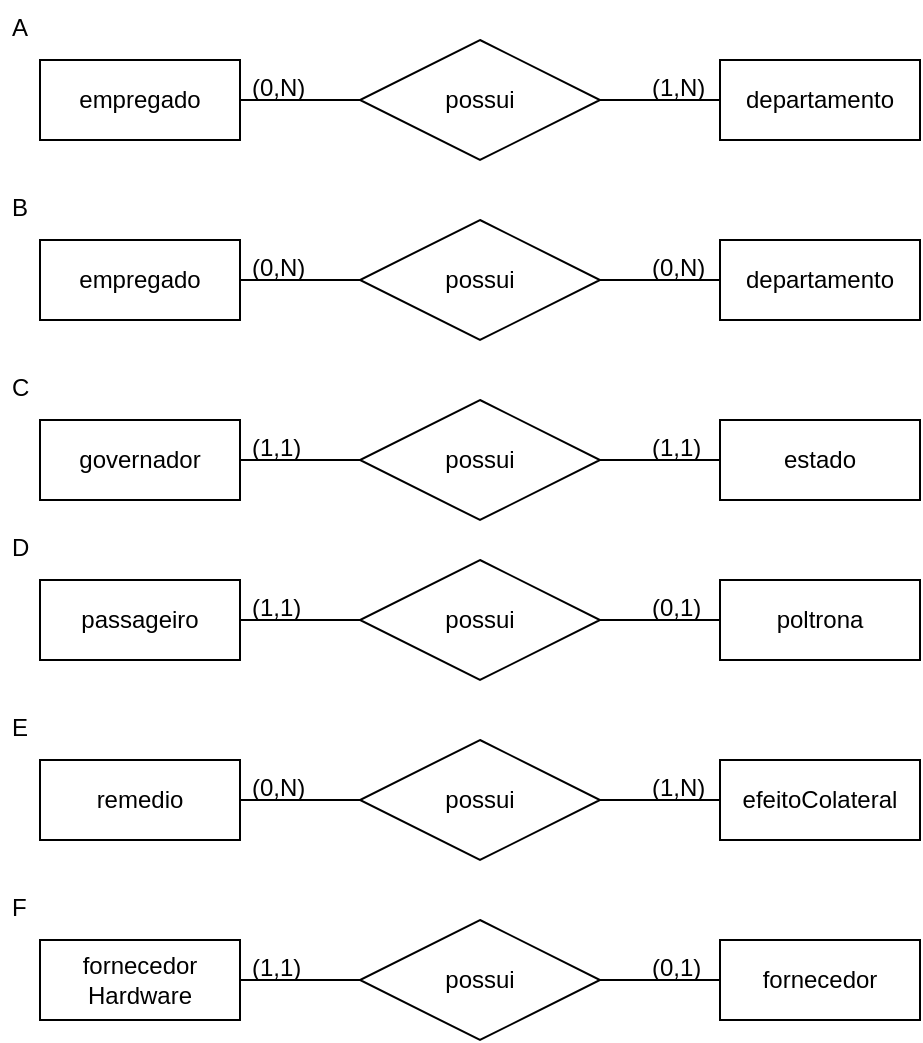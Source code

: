 <mxfile version="21.0.6" type="github">
  <diagram id="R2lEEEUBdFMjLlhIrx00" name="Page-1">
    <mxGraphModel dx="880" dy="462" grid="1" gridSize="10" guides="1" tooltips="1" connect="1" arrows="1" fold="1" page="1" pageScale="1" pageWidth="850" pageHeight="1100" math="0" shadow="0" extFonts="Permanent Marker^https://fonts.googleapis.com/css?family=Permanent+Marker">
      <root>
        <mxCell id="0" />
        <mxCell id="1" parent="0" />
        <mxCell id="YdARfsgj66W7FU9EiuvG-1" value="departamento" style="whiteSpace=wrap;html=1;align=center;" parent="1" vertex="1">
          <mxGeometry x="460" y="89" width="100" height="40" as="geometry" />
        </mxCell>
        <mxCell id="YdARfsgj66W7FU9EiuvG-2" value="empregado" style="whiteSpace=wrap;html=1;align=center;" parent="1" vertex="1">
          <mxGeometry x="120" y="89" width="100" height="40" as="geometry" />
        </mxCell>
        <mxCell id="YdARfsgj66W7FU9EiuvG-3" value="possui" style="shape=rhombus;perimeter=rhombusPerimeter;whiteSpace=wrap;html=1;align=center;" parent="1" vertex="1">
          <mxGeometry x="280" y="79" width="120" height="60" as="geometry" />
        </mxCell>
        <mxCell id="YdARfsgj66W7FU9EiuvG-4" value="" style="endArrow=none;html=1;rounded=0;exitX=1;exitY=0.5;exitDx=0;exitDy=0;entryX=0;entryY=0.5;entryDx=0;entryDy=0;" parent="1" source="YdARfsgj66W7FU9EiuvG-3" target="YdARfsgj66W7FU9EiuvG-1" edge="1">
          <mxGeometry relative="1" as="geometry">
            <mxPoint x="340" y="189" as="sourcePoint" />
            <mxPoint x="500" y="189" as="targetPoint" />
          </mxGeometry>
        </mxCell>
        <mxCell id="YdARfsgj66W7FU9EiuvG-5" value="" style="endArrow=none;html=1;rounded=0;exitX=1;exitY=0.5;exitDx=0;exitDy=0;entryX=0;entryY=0.5;entryDx=0;entryDy=0;" parent="1" source="YdARfsgj66W7FU9EiuvG-2" target="YdARfsgj66W7FU9EiuvG-3" edge="1">
          <mxGeometry relative="1" as="geometry">
            <mxPoint x="340" y="189" as="sourcePoint" />
            <mxPoint x="500" y="189" as="targetPoint" />
          </mxGeometry>
        </mxCell>
        <mxCell id="YdARfsgj66W7FU9EiuvG-6" value="A" style="text;strokeColor=none;fillColor=none;spacingLeft=4;spacingRight=4;overflow=hidden;rotatable=0;points=[[0,0.5],[1,0.5]];portConstraint=eastwest;fontSize=12;whiteSpace=wrap;html=1;" parent="1" vertex="1">
          <mxGeometry x="100" y="59" width="40" height="30" as="geometry" />
        </mxCell>
        <mxCell id="YdARfsgj66W7FU9EiuvG-7" value="(0,N)" style="text;strokeColor=none;fillColor=none;spacingLeft=4;spacingRight=4;overflow=hidden;rotatable=0;points=[[0,0.5],[1,0.5]];portConstraint=eastwest;fontSize=12;whiteSpace=wrap;html=1;" parent="1" vertex="1">
          <mxGeometry x="220" y="89" width="40" height="30" as="geometry" />
        </mxCell>
        <mxCell id="YdARfsgj66W7FU9EiuvG-8" value="(1,N)" style="text;strokeColor=none;fillColor=none;spacingLeft=4;spacingRight=4;overflow=hidden;rotatable=0;points=[[0,0.5],[1,0.5]];portConstraint=eastwest;fontSize=12;whiteSpace=wrap;html=1;" parent="1" vertex="1">
          <mxGeometry x="420" y="89" width="40" height="30" as="geometry" />
        </mxCell>
        <mxCell id="YdARfsgj66W7FU9EiuvG-12" value="departamento" style="whiteSpace=wrap;html=1;align=center;" parent="1" vertex="1">
          <mxGeometry x="460" y="179" width="100" height="40" as="geometry" />
        </mxCell>
        <mxCell id="YdARfsgj66W7FU9EiuvG-13" value="empregado" style="whiteSpace=wrap;html=1;align=center;" parent="1" vertex="1">
          <mxGeometry x="120" y="179" width="100" height="40" as="geometry" />
        </mxCell>
        <mxCell id="YdARfsgj66W7FU9EiuvG-14" value="possui" style="shape=rhombus;perimeter=rhombusPerimeter;whiteSpace=wrap;html=1;align=center;" parent="1" vertex="1">
          <mxGeometry x="280" y="169" width="120" height="60" as="geometry" />
        </mxCell>
        <mxCell id="YdARfsgj66W7FU9EiuvG-15" value="" style="endArrow=none;html=1;rounded=0;exitX=1;exitY=0.5;exitDx=0;exitDy=0;entryX=0;entryY=0.5;entryDx=0;entryDy=0;" parent="1" source="YdARfsgj66W7FU9EiuvG-14" target="YdARfsgj66W7FU9EiuvG-12" edge="1">
          <mxGeometry relative="1" as="geometry">
            <mxPoint x="340" y="279" as="sourcePoint" />
            <mxPoint x="500" y="279" as="targetPoint" />
          </mxGeometry>
        </mxCell>
        <mxCell id="YdARfsgj66W7FU9EiuvG-16" value="" style="endArrow=none;html=1;rounded=0;exitX=1;exitY=0.5;exitDx=0;exitDy=0;entryX=0;entryY=0.5;entryDx=0;entryDy=0;" parent="1" source="YdARfsgj66W7FU9EiuvG-13" target="YdARfsgj66W7FU9EiuvG-14" edge="1">
          <mxGeometry relative="1" as="geometry">
            <mxPoint x="340" y="279" as="sourcePoint" />
            <mxPoint x="500" y="279" as="targetPoint" />
          </mxGeometry>
        </mxCell>
        <mxCell id="YdARfsgj66W7FU9EiuvG-17" value="B" style="text;strokeColor=none;fillColor=none;spacingLeft=4;spacingRight=4;overflow=hidden;rotatable=0;points=[[0,0.5],[1,0.5]];portConstraint=eastwest;fontSize=12;whiteSpace=wrap;html=1;" parent="1" vertex="1">
          <mxGeometry x="100" y="149" width="40" height="30" as="geometry" />
        </mxCell>
        <mxCell id="YdARfsgj66W7FU9EiuvG-18" value="(0,N)" style="text;strokeColor=none;fillColor=none;spacingLeft=4;spacingRight=4;overflow=hidden;rotatable=0;points=[[0,0.5],[1,0.5]];portConstraint=eastwest;fontSize=12;whiteSpace=wrap;html=1;" parent="1" vertex="1">
          <mxGeometry x="220" y="179" width="40" height="30" as="geometry" />
        </mxCell>
        <mxCell id="YdARfsgj66W7FU9EiuvG-19" value="(0,N)" style="text;strokeColor=none;fillColor=none;spacingLeft=4;spacingRight=4;overflow=hidden;rotatable=0;points=[[0,0.5],[1,0.5]];portConstraint=eastwest;fontSize=12;whiteSpace=wrap;html=1;" parent="1" vertex="1">
          <mxGeometry x="420" y="179" width="40" height="30" as="geometry" />
        </mxCell>
        <mxCell id="YdARfsgj66W7FU9EiuvG-20" value="estado" style="whiteSpace=wrap;html=1;align=center;" parent="1" vertex="1">
          <mxGeometry x="460" y="269" width="100" height="40" as="geometry" />
        </mxCell>
        <mxCell id="YdARfsgj66W7FU9EiuvG-21" value="governador" style="whiteSpace=wrap;html=1;align=center;" parent="1" vertex="1">
          <mxGeometry x="120" y="269" width="100" height="40" as="geometry" />
        </mxCell>
        <mxCell id="YdARfsgj66W7FU9EiuvG-22" value="possui" style="shape=rhombus;perimeter=rhombusPerimeter;whiteSpace=wrap;html=1;align=center;" parent="1" vertex="1">
          <mxGeometry x="280" y="259" width="120" height="60" as="geometry" />
        </mxCell>
        <mxCell id="YdARfsgj66W7FU9EiuvG-23" value="" style="endArrow=none;html=1;rounded=0;exitX=1;exitY=0.5;exitDx=0;exitDy=0;entryX=0;entryY=0.5;entryDx=0;entryDy=0;" parent="1" source="YdARfsgj66W7FU9EiuvG-22" target="YdARfsgj66W7FU9EiuvG-20" edge="1">
          <mxGeometry relative="1" as="geometry">
            <mxPoint x="340" y="369" as="sourcePoint" />
            <mxPoint x="500" y="369" as="targetPoint" />
          </mxGeometry>
        </mxCell>
        <mxCell id="YdARfsgj66W7FU9EiuvG-24" value="" style="endArrow=none;html=1;rounded=0;exitX=1;exitY=0.5;exitDx=0;exitDy=0;entryX=0;entryY=0.5;entryDx=0;entryDy=0;" parent="1" source="YdARfsgj66W7FU9EiuvG-21" target="YdARfsgj66W7FU9EiuvG-22" edge="1">
          <mxGeometry relative="1" as="geometry">
            <mxPoint x="340" y="369" as="sourcePoint" />
            <mxPoint x="500" y="369" as="targetPoint" />
          </mxGeometry>
        </mxCell>
        <mxCell id="YdARfsgj66W7FU9EiuvG-25" value="C" style="text;strokeColor=none;fillColor=none;spacingLeft=4;spacingRight=4;overflow=hidden;rotatable=0;points=[[0,0.5],[1,0.5]];portConstraint=eastwest;fontSize=12;whiteSpace=wrap;html=1;" parent="1" vertex="1">
          <mxGeometry x="100" y="239" width="40" height="30" as="geometry" />
        </mxCell>
        <mxCell id="YdARfsgj66W7FU9EiuvG-26" value="(1,1)" style="text;strokeColor=none;fillColor=none;spacingLeft=4;spacingRight=4;overflow=hidden;rotatable=0;points=[[0,0.5],[1,0.5]];portConstraint=eastwest;fontSize=12;whiteSpace=wrap;html=1;" parent="1" vertex="1">
          <mxGeometry x="220" y="269" width="40" height="30" as="geometry" />
        </mxCell>
        <mxCell id="YdARfsgj66W7FU9EiuvG-27" value="(1,1)" style="text;strokeColor=none;fillColor=none;spacingLeft=4;spacingRight=4;overflow=hidden;rotatable=0;points=[[0,0.5],[1,0.5]];portConstraint=eastwest;fontSize=12;whiteSpace=wrap;html=1;" parent="1" vertex="1">
          <mxGeometry x="420" y="269" width="40" height="30" as="geometry" />
        </mxCell>
        <mxCell id="YdARfsgj66W7FU9EiuvG-36" value="poltrona" style="whiteSpace=wrap;html=1;align=center;" parent="1" vertex="1">
          <mxGeometry x="460" y="349" width="100" height="40" as="geometry" />
        </mxCell>
        <mxCell id="YdARfsgj66W7FU9EiuvG-37" value="passageiro" style="whiteSpace=wrap;html=1;align=center;" parent="1" vertex="1">
          <mxGeometry x="120" y="349" width="100" height="40" as="geometry" />
        </mxCell>
        <mxCell id="YdARfsgj66W7FU9EiuvG-38" value="possui" style="shape=rhombus;perimeter=rhombusPerimeter;whiteSpace=wrap;html=1;align=center;" parent="1" vertex="1">
          <mxGeometry x="280" y="339" width="120" height="60" as="geometry" />
        </mxCell>
        <mxCell id="YdARfsgj66W7FU9EiuvG-39" value="" style="endArrow=none;html=1;rounded=0;exitX=1;exitY=0.5;exitDx=0;exitDy=0;entryX=0;entryY=0.5;entryDx=0;entryDy=0;" parent="1" source="YdARfsgj66W7FU9EiuvG-38" target="YdARfsgj66W7FU9EiuvG-36" edge="1">
          <mxGeometry relative="1" as="geometry">
            <mxPoint x="340" y="449" as="sourcePoint" />
            <mxPoint x="500" y="449" as="targetPoint" />
          </mxGeometry>
        </mxCell>
        <mxCell id="YdARfsgj66W7FU9EiuvG-40" value="" style="endArrow=none;html=1;rounded=0;exitX=1;exitY=0.5;exitDx=0;exitDy=0;entryX=0;entryY=0.5;entryDx=0;entryDy=0;" parent="1" source="YdARfsgj66W7FU9EiuvG-37" target="YdARfsgj66W7FU9EiuvG-38" edge="1">
          <mxGeometry relative="1" as="geometry">
            <mxPoint x="340" y="449" as="sourcePoint" />
            <mxPoint x="500" y="449" as="targetPoint" />
          </mxGeometry>
        </mxCell>
        <mxCell id="YdARfsgj66W7FU9EiuvG-41" value="D" style="text;strokeColor=none;fillColor=none;spacingLeft=4;spacingRight=4;overflow=hidden;rotatable=0;points=[[0,0.5],[1,0.5]];portConstraint=eastwest;fontSize=12;whiteSpace=wrap;html=1;" parent="1" vertex="1">
          <mxGeometry x="100" y="319" width="50" height="30" as="geometry" />
        </mxCell>
        <mxCell id="YdARfsgj66W7FU9EiuvG-42" value="(1,1)" style="text;strokeColor=none;fillColor=none;spacingLeft=4;spacingRight=4;overflow=hidden;rotatable=0;points=[[0,0.5],[1,0.5]];portConstraint=eastwest;fontSize=12;whiteSpace=wrap;html=1;" parent="1" vertex="1">
          <mxGeometry x="220" y="349" width="40" height="30" as="geometry" />
        </mxCell>
        <mxCell id="YdARfsgj66W7FU9EiuvG-43" value="(0,1)" style="text;strokeColor=none;fillColor=none;spacingLeft=4;spacingRight=4;overflow=hidden;rotatable=0;points=[[0,0.5],[1,0.5]];portConstraint=eastwest;fontSize=12;whiteSpace=wrap;html=1;" parent="1" vertex="1">
          <mxGeometry x="420" y="349" width="40" height="30" as="geometry" />
        </mxCell>
        <mxCell id="YdARfsgj66W7FU9EiuvG-44" value="efeitoColateral" style="whiteSpace=wrap;html=1;align=center;" parent="1" vertex="1">
          <mxGeometry x="460" y="439" width="100" height="40" as="geometry" />
        </mxCell>
        <mxCell id="YdARfsgj66W7FU9EiuvG-45" value="remedio" style="whiteSpace=wrap;html=1;align=center;" parent="1" vertex="1">
          <mxGeometry x="120" y="439" width="100" height="40" as="geometry" />
        </mxCell>
        <mxCell id="YdARfsgj66W7FU9EiuvG-46" value="possui" style="shape=rhombus;perimeter=rhombusPerimeter;whiteSpace=wrap;html=1;align=center;" parent="1" vertex="1">
          <mxGeometry x="280" y="429" width="120" height="60" as="geometry" />
        </mxCell>
        <mxCell id="YdARfsgj66W7FU9EiuvG-47" value="" style="endArrow=none;html=1;rounded=0;exitX=1;exitY=0.5;exitDx=0;exitDy=0;entryX=0;entryY=0.5;entryDx=0;entryDy=0;" parent="1" source="YdARfsgj66W7FU9EiuvG-46" target="YdARfsgj66W7FU9EiuvG-44" edge="1">
          <mxGeometry relative="1" as="geometry">
            <mxPoint x="340" y="539" as="sourcePoint" />
            <mxPoint x="500" y="539" as="targetPoint" />
          </mxGeometry>
        </mxCell>
        <mxCell id="YdARfsgj66W7FU9EiuvG-48" value="" style="endArrow=none;html=1;rounded=0;exitX=1;exitY=0.5;exitDx=0;exitDy=0;entryX=0;entryY=0.5;entryDx=0;entryDy=0;" parent="1" source="YdARfsgj66W7FU9EiuvG-45" target="YdARfsgj66W7FU9EiuvG-46" edge="1">
          <mxGeometry relative="1" as="geometry">
            <mxPoint x="340" y="539" as="sourcePoint" />
            <mxPoint x="500" y="539" as="targetPoint" />
          </mxGeometry>
        </mxCell>
        <mxCell id="YdARfsgj66W7FU9EiuvG-49" value="E" style="text;strokeColor=none;fillColor=none;spacingLeft=4;spacingRight=4;overflow=hidden;rotatable=0;points=[[0,0.5],[1,0.5]];portConstraint=eastwest;fontSize=12;whiteSpace=wrap;html=1;" parent="1" vertex="1">
          <mxGeometry x="100" y="409" width="40" height="30" as="geometry" />
        </mxCell>
        <mxCell id="YdARfsgj66W7FU9EiuvG-50" value="(0,N)" style="text;strokeColor=none;fillColor=none;spacingLeft=4;spacingRight=4;overflow=hidden;rotatable=0;points=[[0,0.5],[1,0.5]];portConstraint=eastwest;fontSize=12;whiteSpace=wrap;html=1;" parent="1" vertex="1">
          <mxGeometry x="220" y="439" width="40" height="30" as="geometry" />
        </mxCell>
        <mxCell id="YdARfsgj66W7FU9EiuvG-51" value="(1,N)" style="text;strokeColor=none;fillColor=none;spacingLeft=4;spacingRight=4;overflow=hidden;rotatable=0;points=[[0,0.5],[1,0.5]];portConstraint=eastwest;fontSize=12;whiteSpace=wrap;html=1;" parent="1" vertex="1">
          <mxGeometry x="420" y="439" width="40" height="30" as="geometry" />
        </mxCell>
        <mxCell id="YdARfsgj66W7FU9EiuvG-52" value="fornecedor" style="whiteSpace=wrap;html=1;align=center;" parent="1" vertex="1">
          <mxGeometry x="460" y="529" width="100" height="40" as="geometry" />
        </mxCell>
        <mxCell id="YdARfsgj66W7FU9EiuvG-53" value="fornecedor Hardware" style="whiteSpace=wrap;html=1;align=center;" parent="1" vertex="1">
          <mxGeometry x="120" y="529" width="100" height="40" as="geometry" />
        </mxCell>
        <mxCell id="YdARfsgj66W7FU9EiuvG-54" value="possui" style="shape=rhombus;perimeter=rhombusPerimeter;whiteSpace=wrap;html=1;align=center;" parent="1" vertex="1">
          <mxGeometry x="280" y="519" width="120" height="60" as="geometry" />
        </mxCell>
        <mxCell id="YdARfsgj66W7FU9EiuvG-55" value="" style="endArrow=none;html=1;rounded=0;exitX=1;exitY=0.5;exitDx=0;exitDy=0;entryX=0;entryY=0.5;entryDx=0;entryDy=0;" parent="1" source="YdARfsgj66W7FU9EiuvG-54" target="YdARfsgj66W7FU9EiuvG-52" edge="1">
          <mxGeometry relative="1" as="geometry">
            <mxPoint x="340" y="629" as="sourcePoint" />
            <mxPoint x="500" y="629" as="targetPoint" />
          </mxGeometry>
        </mxCell>
        <mxCell id="YdARfsgj66W7FU9EiuvG-56" value="" style="endArrow=none;html=1;rounded=0;exitX=1;exitY=0.5;exitDx=0;exitDy=0;entryX=0;entryY=0.5;entryDx=0;entryDy=0;" parent="1" source="YdARfsgj66W7FU9EiuvG-53" target="YdARfsgj66W7FU9EiuvG-54" edge="1">
          <mxGeometry relative="1" as="geometry">
            <mxPoint x="340" y="629" as="sourcePoint" />
            <mxPoint x="500" y="629" as="targetPoint" />
          </mxGeometry>
        </mxCell>
        <mxCell id="YdARfsgj66W7FU9EiuvG-57" value="F" style="text;strokeColor=none;fillColor=none;spacingLeft=4;spacingRight=4;overflow=hidden;rotatable=0;points=[[0,0.5],[1,0.5]];portConstraint=eastwest;fontSize=12;whiteSpace=wrap;html=1;" parent="1" vertex="1">
          <mxGeometry x="100" y="499" width="40" height="30" as="geometry" />
        </mxCell>
        <mxCell id="YdARfsgj66W7FU9EiuvG-58" value="(1,1)" style="text;strokeColor=none;fillColor=none;spacingLeft=4;spacingRight=4;overflow=hidden;rotatable=0;points=[[0,0.5],[1,0.5]];portConstraint=eastwest;fontSize=12;whiteSpace=wrap;html=1;" parent="1" vertex="1">
          <mxGeometry x="220" y="529" width="40" height="30" as="geometry" />
        </mxCell>
        <mxCell id="YdARfsgj66W7FU9EiuvG-59" value="(0,1)" style="text;strokeColor=none;fillColor=none;spacingLeft=4;spacingRight=4;overflow=hidden;rotatable=0;points=[[0,0.5],[1,0.5]];portConstraint=eastwest;fontSize=12;whiteSpace=wrap;html=1;" parent="1" vertex="1">
          <mxGeometry x="420" y="529" width="40" height="30" as="geometry" />
        </mxCell>
      </root>
    </mxGraphModel>
  </diagram>
</mxfile>
